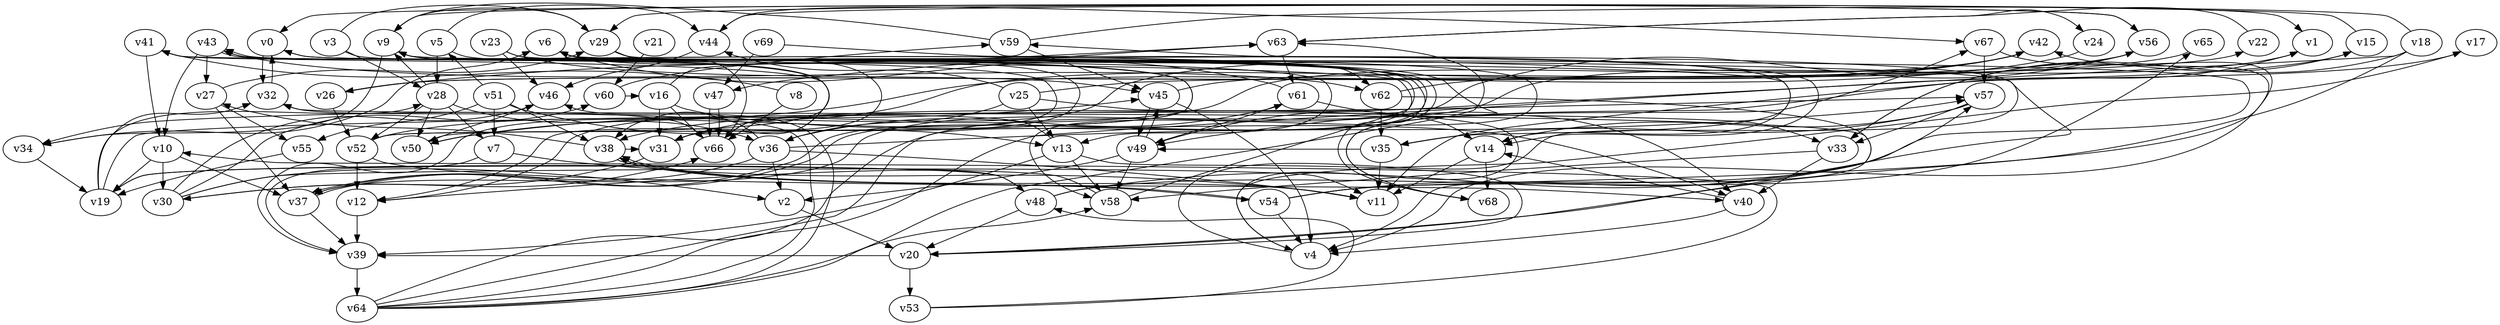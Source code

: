 // Benchmark game 97 - 70 vertices
digraph G {
    v0 [name="v0", player=0];
    v1 [name="v1", player=0];
    v2 [name="v2", player=1];
    v3 [name="v3", player=0];
    v4 [name="v4", player=1];
    v5 [name="v5", player=1];
    v6 [name="v6", player=0, target=1];
    v7 [name="v7", player=1];
    v8 [name="v8", player=1];
    v9 [name="v9", player=0, target=1];
    v10 [name="v10", player=0];
    v11 [name="v11", player=0, target=1];
    v12 [name="v12", player=0, target=1];
    v13 [name="v13", player=0];
    v14 [name="v14", player=0];
    v15 [name="v15", player=0];
    v16 [name="v16", player=1];
    v17 [name="v17", player=1];
    v18 [name="v18", player=1, target=1];
    v19 [name="v19", player=1];
    v20 [name="v20", player=0];
    v21 [name="v21", player=1];
    v22 [name="v22", player=1];
    v23 [name="v23", player=0, target=1];
    v24 [name="v24", player=1];
    v25 [name="v25", player=1];
    v26 [name="v26", player=0, target=1];
    v27 [name="v27", player=1];
    v28 [name="v28", player=1];
    v29 [name="v29", player=1, target=1];
    v30 [name="v30", player=0];
    v31 [name="v31", player=1];
    v32 [name="v32", player=0];
    v33 [name="v33", player=0];
    v34 [name="v34", player=0];
    v35 [name="v35", player=1];
    v36 [name="v36", player=1];
    v37 [name="v37", player=0];
    v38 [name="v38", player=0];
    v39 [name="v39", player=1, target=1];
    v40 [name="v40", player=1];
    v41 [name="v41", player=1];
    v42 [name="v42", player=1];
    v43 [name="v43", player=0];
    v44 [name="v44", player=0];
    v45 [name="v45", player=1];
    v46 [name="v46", player=0];
    v47 [name="v47", player=1];
    v48 [name="v48", player=0];
    v49 [name="v49", player=1];
    v50 [name="v50", player=1];
    v51 [name="v51", player=0];
    v52 [name="v52", player=0];
    v53 [name="v53", player=1];
    v54 [name="v54", player=0, target=1];
    v55 [name="v55", player=1];
    v56 [name="v56", player=0];
    v57 [name="v57", player=1];
    v58 [name="v58", player=1];
    v59 [name="v59", player=0];
    v60 [name="v60", player=0];
    v61 [name="v61", player=0];
    v62 [name="v62", player=0];
    v63 [name="v63", player=0];
    v64 [name="v64", player=0];
    v65 [name="v65", player=1, target=1];
    v66 [name="v66", player=0];
    v67 [name="v67", player=1];
    v68 [name="v68", player=1];
    v69 [name="v69", player=0];

    v0 -> v32;
    v1 -> v68 [constraint="time == 14"];
    v2 -> v20;
    v3 -> v29 [constraint="time == 10"];
    v4 -> v9 [constraint="time == 4"];
    v5 -> v31 [constraint="time >= 6"];
    v6 -> v12 [constraint="time >= 8"];
    v7 -> v11 [constraint="time == 11"];
    v8 -> v41 [constraint="time % 5 == 0"];
    v9 -> v34 [constraint="time % 2 == 1"];
    v10 -> v19;
    v11 -> v38 [constraint="time <= 17"];
    v12 -> v39;
    v13 -> v20 [constraint="time == 11"];
    v14 -> v11;
    v15 -> v29 [constraint="time % 2 == 1"];
    v16 -> v66;
    v17 -> v11 [constraint="time >= 14"];
    v18 -> v44 [constraint="time <= 16"];
    v19 -> v28 [constraint="time >= 5"];
    v20 -> v32 [constraint="time <= 7"];
    v21 -> v60;
    v22 -> v63 [constraint="time <= 15"];
    v23 -> v45 [constraint="time == 3"];
    v24 -> v50 [constraint="time == 7"];
    v25 -> v22 [constraint="(time >= 3) && (time <= 19)"];
    v26 -> v52;
    v27 -> v55;
    v28 -> v52;
    v29 -> v9 [constraint="time % 6 == 5"];
    v30 -> v46 [constraint="time <= 18"];
    v31 -> v30 [constraint="time == 0"];
    v32 -> v0 [constraint="time == 2"];
    v33 -> v40;
    v34 -> v19;
    v35 -> v49 [constraint="time % 4 == 3"];
    v36 -> v57 [constraint="time == 2"];
    v37 -> v39;
    v38 -> v27 [constraint="time % 5 == 0"];
    v39 -> v64;
    v40 -> v4;
    v41 -> v10 [constraint="time <= 18"];
    v42 -> v12 [constraint="time >= 12"];
    v43 -> v27 [constraint="time % 5 == 4"];
    v44 -> v67 [constraint="time % 2 == 0"];
    v45 -> v4;
    v46 -> v50 [constraint="time % 5 == 1"];
    v47 -> v66;
    v48 -> v65 [constraint="time == 17"];
    v49 -> v45;
    v50 -> v45 [constraint="time <= 24"];
    v51 -> v5 [constraint="(time >= 10) && (time <= 21)"];
    v52 -> v42 [constraint="(time >= 9) && (time <= 17)"];
    v53 -> v48 [constraint="time == 16"];
    v54 -> v4;
    v55 -> v19 [constraint="time >= 3"];
    v56 -> v0 [constraint="time >= 9"];
    v57 -> v14 [constraint="time % 4 == 3"];
    v58 -> v19 [constraint="time % 5 == 1"];
    v59 -> v45 [constraint="time == 0"];
    v60 -> v59 [constraint="time % 2 == 0"];
    v61 -> v6 [constraint="time >= 10"];
    v62 -> v56 [constraint="(time >= 10) && (time <= 24)"];
    v63 -> v47;
    v64 -> v32 [constraint="time == 9"];
    v65 -> v26 [constraint="time == 2"];
    v66 -> v33 [constraint="time == 8"];
    v67 -> v4 [constraint="time <= 17"];
    v68 -> v67 [constraint="time % 5 == 3"];
    v69 -> v47;
    v43 -> v62 [constraint="time <= 7"];
    v54 -> v38 [constraint="time == 1"];
    v44 -> v46 [constraint="time >= 4"];
    v38 -> v31 [constraint="time <= 7"];
    v64 -> v6 [constraint="time <= 25"];
    v56 -> v26 [constraint="time % 3 == 0"];
    v4 -> v17 [constraint="time == 11"];
    v54 -> v42 [constraint="time >= 4"];
    v30 -> v60 [constraint="time >= 8"];
    v30 -> v2 [constraint="time % 2 == 1"];
    v63 -> v61;
    v20 -> v53;
    v36 -> v61 [constraint="time % 2 == 0"];
    v18 -> v33 [constraint="time % 3 == 1"];
    v37 -> v43 [constraint="time == 1"];
    v43 -> v37 [constraint="time % 2 == 0"];
    v26 -> v63 [constraint="time == 14"];
    v30 -> v66 [constraint="time % 3 == 1"];
    v48 -> v12 [constraint="time == 0"];
    v25 -> v36;
    v28 -> v7;
    v10 -> v37;
    v20 -> v39 [constraint="time % 3 == 0"];
    v62 -> v35;
    v52 -> v40 [constraint="(time % 3 == 0) || (time % 5 == 2)"];
    v63 -> v24 [constraint="time == 16"];
    v48 -> v20;
    v19 -> v57 [constraint="time >= 11"];
    v51 -> v7;
    v16 -> v31;
    v28 -> v36;
    v48 -> v59 [constraint="time == 3"];
    v23 -> v46;
    v47 -> v66 [constraint="time % 2 == 1"];
    v13 -> v66 [constraint="time <= 10"];
    v64 -> v1 [constraint="time == 13"];
    v51 -> v55;
    v69 -> v14 [constraint="time >= 4"];
    v16 -> v62 [constraint="time % 4 == 2"];
    v62 -> v4 [constraint="time % 5 == 1"];
    v53 -> v10 [constraint="time == 15"];
    v50 -> v41 [constraint="time >= 13"];
    v36 -> v38 [constraint="time == 0"];
    v18 -> v20 [constraint="time >= 5"];
    v19 -> v32 [constraint="time % 5 == 1"];
    v9 -> v31 [constraint="time <= 12"];
    v59 -> v9 [constraint="time == 1"];
    v28 -> v9 [constraint="time >= 14"];
    v14 -> v68;
    v19 -> v48 [constraint="time % 6 == 0"];
    v33 -> v15 [constraint="time % 3 == 2"];
    v52 -> v0 [constraint="time == 0"];
    v33 -> v58 [constraint="time <= 7"];
    v64 -> v15 [constraint="time >= 14"];
    v16 -> v40 [constraint="time >= 7"];
    v18 -> v38 [constraint="time >= 7"];
    v27 -> v37;
    v5 -> v28;
    v35 -> v11;
    v8 -> v66;
    v13 -> v39;
    v43 -> v10 [constraint="time % 3 == 0"];
    v40 -> v14 [constraint="time == 18"];
    v0 -> v39 [constraint="time == 1"];
    v64 -> v46 [constraint="time == 18"];
    v35 -> v6 [constraint="time >= 15"];
    v49 -> v58;
    v64 -> v58 [constraint="time % 2 == 0"];
    v25 -> v13;
    v45 -> v49;
    v60 -> v16 [constraint="time <= 9"];
    v58 -> v41 [constraint="time % 5 == 4"];
    v34 -> v6 [constraint="time == 8"];
    v3 -> v28;
    v57 -> v33;
    v67 -> v57;
    v29 -> v31 [constraint="time % 3 == 1"];
    v36 -> v11;
    v51 -> v38;
    v49 -> v2;
    v54 -> v57 [constraint="time == 2"];
    v5 -> v44 [constraint="time == 12"];
    v30 -> v11 [constraint="time % 2 == 0"];
    v3 -> v68 [constraint="time % 4 == 2"];
    v52 -> v12;
    v28 -> v50;
    v36 -> v2;
    v56 -> v37 [constraint="(time % 4 == 1) || (time % 5 == 1)"];
    v66 -> v34 [constraint="time % 6 == 0"];
    v59 -> v1 [constraint="time <= 12"];
    v51 -> v13;
    v6 -> v58 [constraint="time >= 1"];
    v9 -> v56 [constraint="time == 7"];
    v61 -> v40 [constraint="time % 4 == 1"];
    v25 -> v4 [constraint="time == 3"];
    v14 -> v9 [constraint="time == 18"];
    v54 -> v6 [constraint="(time % 2 == 0) || (time % 3 == 1)"];
    v36 -> v37;
    v45 -> v42 [constraint="time >= 7"];
    v57 -> v35;
    v29 -> v66 [constraint="time == 18"];
    v52 -> v43 [constraint="time == 5"];
    v29 -> v13 [constraint="time == 0"];
    v27 -> v29 [constraint="time == 0"];
    v7 -> v39 [constraint="time % 6 == 4"];
    v23 -> v49 [constraint="time % 4 == 1"];
    v49 -> v14 [constraint="(time >= 8) && (time <= 18)"];
    v13 -> v58;
    v38 -> v54 [constraint="time % 3 == 1"];
    v64 -> v63 [constraint="time >= 3"];
    v25 -> v44 [constraint="time >= 7"];
    v42 -> v31 [constraint="time >= 3"];
    v61 -> v49 [constraint="time % 2 == 1"];
    v10 -> v30;
}
